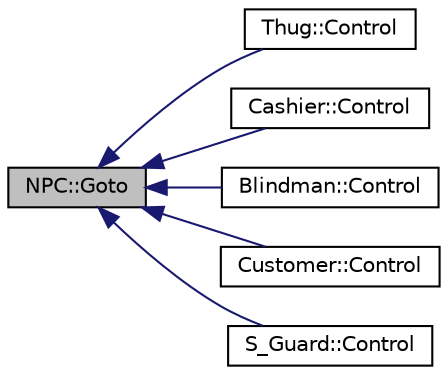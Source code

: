 digraph "NPC::Goto"
{
  bgcolor="transparent";
  edge [fontname="Helvetica",fontsize="10",labelfontname="Helvetica",labelfontsize="10"];
  node [fontname="Helvetica",fontsize="10",shape=record];
  rankdir="LR";
  Node1 [label="NPC::Goto",height=0.2,width=0.4,color="black", fillcolor="grey75", style="filled", fontcolor="black"];
  Node1 -> Node2 [dir="back",color="midnightblue",fontsize="10",style="solid",fontname="Helvetica"];
  Node2 [label="Thug::Control",height=0.2,width=0.4,color="black",URL="$classThug.html#acb36644581f6c78939ad2711b96fc7ba",tooltip="Thug control. "];
  Node1 -> Node3 [dir="back",color="midnightblue",fontsize="10",style="solid",fontname="Helvetica"];
  Node3 [label="Cashier::Control",height=0.2,width=0.4,color="black",URL="$classCashier.html#a4932c14600f942a852991044f7d99fcb",tooltip="Cashier Control. "];
  Node1 -> Node4 [dir="back",color="midnightblue",fontsize="10",style="solid",fontname="Helvetica"];
  Node4 [label="Blindman::Control",height=0.2,width=0.4,color="black",URL="$classBlindman.html#a1075050c7a1ad2ccb92e39f107bdc831",tooltip="Blindman Control. "];
  Node1 -> Node5 [dir="back",color="midnightblue",fontsize="10",style="solid",fontname="Helvetica"];
  Node5 [label="Customer::Control",height=0.2,width=0.4,color="black",URL="$classCustomer.html#a21ad635f8e45a5a82d28ce59c11b37d0",tooltip="Customer Control. "];
  Node1 -> Node6 [dir="back",color="midnightblue",fontsize="10",style="solid",fontname="Helvetica"];
  Node6 [label="S_Guard::Control",height=0.2,width=0.4,color="black",URL="$classS__Guard.html#a757e5c4e30aeae82816f6f93c20858b2",tooltip="Security Control. "];
}
